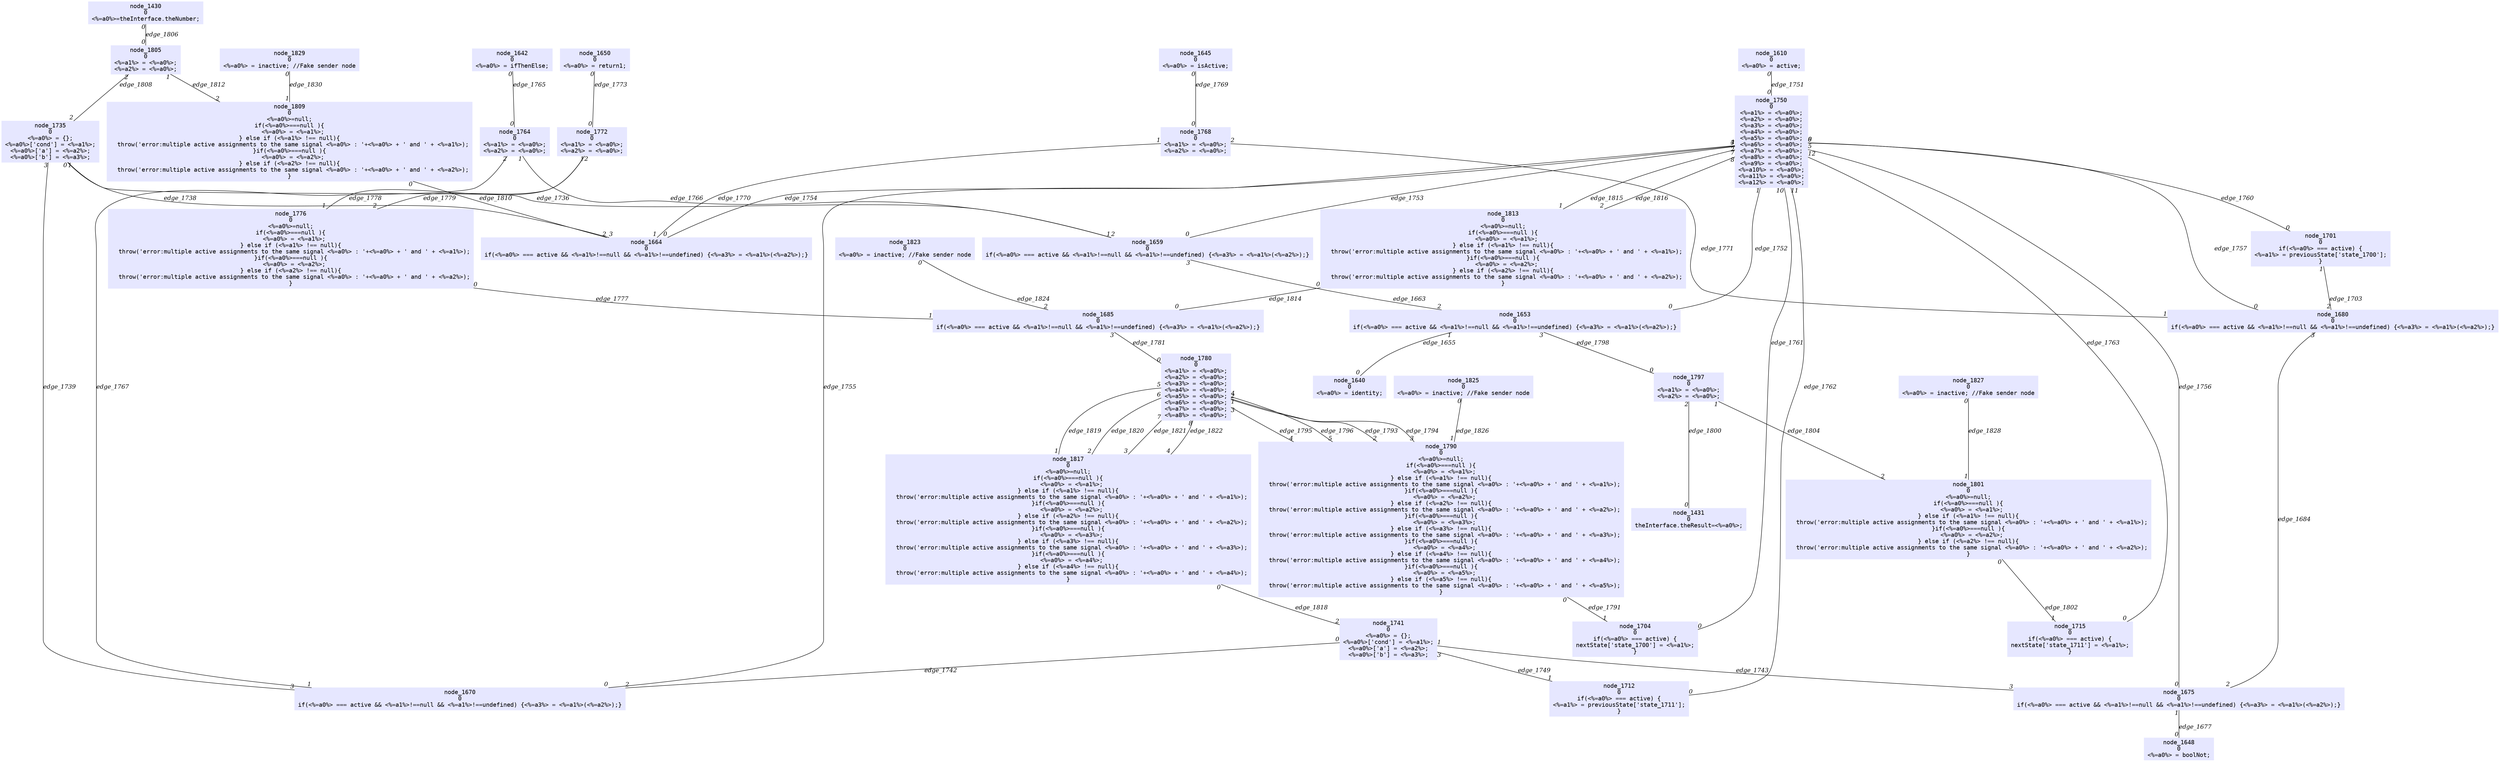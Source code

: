 digraph g{node_1430 [shape=box, style=filled, color="0.66 0.1 1.0", fontname="Courier", label="node_1430
0
<%=a0%>=theInterface.theNumber;
" ]
node_1431 [shape=box, style=filled, color="0.66 0.1 1.0", fontname="Courier", label="node_1431
0
theInterface.theResult=<%=a0%>;
" ]
node_1610 [shape=box, style=filled, color="0.66 0.1 1.0", fontname="Courier", label="node_1610
0
<%=a0%> = active;
" ]
node_1640 [shape=box, style=filled, color="0.66 0.1 1.0", fontname="Courier", label="node_1640
0
<%=a0%> = identity;
" ]
node_1642 [shape=box, style=filled, color="0.66 0.1 1.0", fontname="Courier", label="node_1642
0
<%=a0%> = ifThenElse;
" ]
node_1645 [shape=box, style=filled, color="0.66 0.1 1.0", fontname="Courier", label="node_1645
0
<%=a0%> = isActive;
" ]
node_1648 [shape=box, style=filled, color="0.66 0.1 1.0", fontname="Courier", label="node_1648
0
<%=a0%> = boolNot;
" ]
node_1650 [shape=box, style=filled, color="0.66 0.1 1.0", fontname="Courier", label="node_1650
0
<%=a0%> = return1;
" ]
node_1653 [shape=box, style=filled, color="0.66 0.1 1.0", fontname="Courier", label="node_1653
0
if(<%=a0%> === active && <%=a1%>!==null && <%=a1%>!==undefined) {<%=a3%> = <%=a1%>(<%=a2%>);}
" ]
node_1659 [shape=box, style=filled, color="0.66 0.1 1.0", fontname="Courier", label="node_1659
0
if(<%=a0%> === active && <%=a1%>!==null && <%=a1%>!==undefined) {<%=a3%> = <%=a1%>(<%=a2%>);}
" ]
node_1664 [shape=box, style=filled, color="0.66 0.1 1.0", fontname="Courier", label="node_1664
0
if(<%=a0%> === active && <%=a1%>!==null && <%=a1%>!==undefined) {<%=a3%> = <%=a1%>(<%=a2%>);}
" ]
node_1670 [shape=box, style=filled, color="0.66 0.1 1.0", fontname="Courier", label="node_1670
0
if(<%=a0%> === active && <%=a1%>!==null && <%=a1%>!==undefined) {<%=a3%> = <%=a1%>(<%=a2%>);}
" ]
node_1675 [shape=box, style=filled, color="0.66 0.1 1.0", fontname="Courier", label="node_1675
0
if(<%=a0%> === active && <%=a1%>!==null && <%=a1%>!==undefined) {<%=a3%> = <%=a1%>(<%=a2%>);}
" ]
node_1680 [shape=box, style=filled, color="0.66 0.1 1.0", fontname="Courier", label="node_1680
0
if(<%=a0%> === active && <%=a1%>!==null && <%=a1%>!==undefined) {<%=a3%> = <%=a1%>(<%=a2%>);}
" ]
node_1685 [shape=box, style=filled, color="0.66 0.1 1.0", fontname="Courier", label="node_1685
0
if(<%=a0%> === active && <%=a1%>!==null && <%=a1%>!==undefined) {<%=a3%> = <%=a1%>(<%=a2%>);}
" ]
node_1701 [shape=box, style=filled, color="0.66 0.1 1.0", fontname="Courier", label="node_1701
0
if(<%=a0%> === active) {
<%=a1%> = previousState['state_1700'];
}
" ]
node_1704 [shape=box, style=filled, color="0.66 0.1 1.0", fontname="Courier", label="node_1704
0
if(<%=a0%> === active) {
nextState['state_1700'] = <%=a1%>;
}
" ]
node_1712 [shape=box, style=filled, color="0.66 0.1 1.0", fontname="Courier", label="node_1712
0
if(<%=a0%> === active) {
<%=a1%> = previousState['state_1711'];
}
" ]
node_1715 [shape=box, style=filled, color="0.66 0.1 1.0", fontname="Courier", label="node_1715
0
if(<%=a0%> === active) {
nextState['state_1711'] = <%=a1%>;
}
" ]
node_1735 [shape=box, style=filled, color="0.66 0.1 1.0", fontname="Courier", label="node_1735
0
<%=a0%> = {};
<%=a0%>['cond'] = <%=a1%>;
<%=a0%>['a'] = <%=a2%>;
<%=a0%>['b'] = <%=a3%>;
" ]
node_1741 [shape=box, style=filled, color="0.66 0.1 1.0", fontname="Courier", label="node_1741
0
<%=a0%> = {};
<%=a0%>['cond'] = <%=a1%>;
<%=a0%>['a'] = <%=a2%>;
<%=a0%>['b'] = <%=a3%>;
" ]
node_1750 [shape=box, style=filled, color="0.66 0.1 1.0", fontname="Courier", label="node_1750
0
<%=a1%> = <%=a0%>;
<%=a2%> = <%=a0%>;
<%=a3%> = <%=a0%>;
<%=a4%> = <%=a0%>;
<%=a5%> = <%=a0%>;
<%=a6%> = <%=a0%>;
<%=a7%> = <%=a0%>;
<%=a8%> = <%=a0%>;
<%=a9%> = <%=a0%>;
<%=a10%> = <%=a0%>;
<%=a11%> = <%=a0%>;
<%=a12%> = <%=a0%>;
" ]
node_1764 [shape=box, style=filled, color="0.66 0.1 1.0", fontname="Courier", label="node_1764
0
<%=a1%> = <%=a0%>;
<%=a2%> = <%=a0%>;
" ]
node_1768 [shape=box, style=filled, color="0.66 0.1 1.0", fontname="Courier", label="node_1768
0
<%=a1%> = <%=a0%>;
<%=a2%> = <%=a0%>;
" ]
node_1772 [shape=box, style=filled, color="0.66 0.1 1.0", fontname="Courier", label="node_1772
0
<%=a1%> = <%=a0%>;
<%=a2%> = <%=a0%>;
" ]
node_1776 [shape=box, style=filled, color="0.66 0.1 1.0", fontname="Courier", label="node_1776
0
<%=a0%>=null;
if(<%=a0%>===null ){
  <%=a0%> = <%=a1%>;
} else if (<%=a1%> !== null){
  throw('error:multiple active assignments to the same signal <%=a0%> : '+<%=a0%> + ' and ' + <%=a1%>);
}if(<%=a0%>===null ){
  <%=a0%> = <%=a2%>;
} else if (<%=a2%> !== null){
  throw('error:multiple active assignments to the same signal <%=a0%> : '+<%=a0%> + ' and ' + <%=a2%>);
}" ]
node_1780 [shape=box, style=filled, color="0.66 0.1 1.0", fontname="Courier", label="node_1780
0
<%=a1%> = <%=a0%>;
<%=a2%> = <%=a0%>;
<%=a3%> = <%=a0%>;
<%=a4%> = <%=a0%>;
<%=a5%> = <%=a0%>;
<%=a6%> = <%=a0%>;
<%=a7%> = <%=a0%>;
<%=a8%> = <%=a0%>;
" ]
node_1790 [shape=box, style=filled, color="0.66 0.1 1.0", fontname="Courier", label="node_1790
0
<%=a0%>=null;
if(<%=a0%>===null ){
  <%=a0%> = <%=a1%>;
} else if (<%=a1%> !== null){
  throw('error:multiple active assignments to the same signal <%=a0%> : '+<%=a0%> + ' and ' + <%=a1%>);
}if(<%=a0%>===null ){
  <%=a0%> = <%=a2%>;
} else if (<%=a2%> !== null){
  throw('error:multiple active assignments to the same signal <%=a0%> : '+<%=a0%> + ' and ' + <%=a2%>);
}if(<%=a0%>===null ){
  <%=a0%> = <%=a3%>;
} else if (<%=a3%> !== null){
  throw('error:multiple active assignments to the same signal <%=a0%> : '+<%=a0%> + ' and ' + <%=a3%>);
}if(<%=a0%>===null ){
  <%=a0%> = <%=a4%>;
} else if (<%=a4%> !== null){
  throw('error:multiple active assignments to the same signal <%=a0%> : '+<%=a0%> + ' and ' + <%=a4%>);
}if(<%=a0%>===null ){
  <%=a0%> = <%=a5%>;
} else if (<%=a5%> !== null){
  throw('error:multiple active assignments to the same signal <%=a0%> : '+<%=a0%> + ' and ' + <%=a5%>);
}" ]
node_1797 [shape=box, style=filled, color="0.66 0.1 1.0", fontname="Courier", label="node_1797
0
<%=a1%> = <%=a0%>;
<%=a2%> = <%=a0%>;
" ]
node_1801 [shape=box, style=filled, color="0.66 0.1 1.0", fontname="Courier", label="node_1801
0
<%=a0%>=null;
if(<%=a0%>===null ){
  <%=a0%> = <%=a1%>;
} else if (<%=a1%> !== null){
  throw('error:multiple active assignments to the same signal <%=a0%> : '+<%=a0%> + ' and ' + <%=a1%>);
}if(<%=a0%>===null ){
  <%=a0%> = <%=a2%>;
} else if (<%=a2%> !== null){
  throw('error:multiple active assignments to the same signal <%=a0%> : '+<%=a0%> + ' and ' + <%=a2%>);
}" ]
node_1805 [shape=box, style=filled, color="0.66 0.1 1.0", fontname="Courier", label="node_1805
0
<%=a1%> = <%=a0%>;
<%=a2%> = <%=a0%>;
" ]
node_1809 [shape=box, style=filled, color="0.66 0.1 1.0", fontname="Courier", label="node_1809
0
<%=a0%>=null;
if(<%=a0%>===null ){
  <%=a0%> = <%=a1%>;
} else if (<%=a1%> !== null){
  throw('error:multiple active assignments to the same signal <%=a0%> : '+<%=a0%> + ' and ' + <%=a1%>);
}if(<%=a0%>===null ){
  <%=a0%> = <%=a2%>;
} else if (<%=a2%> !== null){
  throw('error:multiple active assignments to the same signal <%=a0%> : '+<%=a0%> + ' and ' + <%=a2%>);
}" ]
node_1813 [shape=box, style=filled, color="0.66 0.1 1.0", fontname="Courier", label="node_1813
0
<%=a0%>=null;
if(<%=a0%>===null ){
  <%=a0%> = <%=a1%>;
} else if (<%=a1%> !== null){
  throw('error:multiple active assignments to the same signal <%=a0%> : '+<%=a0%> + ' and ' + <%=a1%>);
}if(<%=a0%>===null ){
  <%=a0%> = <%=a2%>;
} else if (<%=a2%> !== null){
  throw('error:multiple active assignments to the same signal <%=a0%> : '+<%=a0%> + ' and ' + <%=a2%>);
}" ]
node_1817 [shape=box, style=filled, color="0.66 0.1 1.0", fontname="Courier", label="node_1817
0
<%=a0%>=null;
if(<%=a0%>===null ){
  <%=a0%> = <%=a1%>;
} else if (<%=a1%> !== null){
  throw('error:multiple active assignments to the same signal <%=a0%> : '+<%=a0%> + ' and ' + <%=a1%>);
}if(<%=a0%>===null ){
  <%=a0%> = <%=a2%>;
} else if (<%=a2%> !== null){
  throw('error:multiple active assignments to the same signal <%=a0%> : '+<%=a0%> + ' and ' + <%=a2%>);
}if(<%=a0%>===null ){
  <%=a0%> = <%=a3%>;
} else if (<%=a3%> !== null){
  throw('error:multiple active assignments to the same signal <%=a0%> : '+<%=a0%> + ' and ' + <%=a3%>);
}if(<%=a0%>===null ){
  <%=a0%> = <%=a4%>;
} else if (<%=a4%> !== null){
  throw('error:multiple active assignments to the same signal <%=a0%> : '+<%=a0%> + ' and ' + <%=a4%>);
}" ]
node_1823 [shape=box, style=filled, color="0.66 0.1 1.0", fontname="Courier", label="node_1823
0
<%=a0%> = inactive; //Fake sender node
" ]
node_1825 [shape=box, style=filled, color="0.66 0.1 1.0", fontname="Courier", label="node_1825
0
<%=a0%> = inactive; //Fake sender node
" ]
node_1827 [shape=box, style=filled, color="0.66 0.1 1.0", fontname="Courier", label="node_1827
0
<%=a0%> = inactive; //Fake sender node
" ]
node_1829 [shape=box, style=filled, color="0.66 0.1 1.0", fontname="Courier", label="node_1829
0
<%=a0%> = inactive; //Fake sender node
" ]
node_1653 -> node_1640 [dir=none, arrowHead=none, fontname="Times-Italic", label="edge_1655",  headlabel="0", taillabel="1" ]
node_1659 -> node_1653 [dir=none, arrowHead=none, fontname="Times-Italic", label="edge_1663",  headlabel="2", taillabel="3" ]
node_1675 -> node_1648 [dir=none, arrowHead=none, fontname="Times-Italic", label="edge_1677",  headlabel="0", taillabel="1" ]
node_1680 -> node_1675 [dir=none, arrowHead=none, fontname="Times-Italic", label="edge_1684",  headlabel="2", taillabel="3" ]
node_1701 -> node_1680 [dir=none, arrowHead=none, fontname="Times-Italic", label="edge_1703",  headlabel="2", taillabel="1" ]
node_1735 -> node_1659 [dir=none, arrowHead=none, fontname="Times-Italic", label="edge_1736",  headlabel="2", taillabel="0" ]
node_1735 -> node_1664 [dir=none, arrowHead=none, fontname="Times-Italic", label="edge_1738",  headlabel="3", taillabel="1" ]
node_1735 -> node_1670 [dir=none, arrowHead=none, fontname="Times-Italic", label="edge_1739",  headlabel="3", taillabel="3" ]
node_1741 -> node_1670 [dir=none, arrowHead=none, fontname="Times-Italic", label="edge_1742",  headlabel="2", taillabel="0" ]
node_1741 -> node_1675 [dir=none, arrowHead=none, fontname="Times-Italic", label="edge_1743",  headlabel="3", taillabel="1" ]
node_1741 -> node_1712 [dir=none, arrowHead=none, fontname="Times-Italic", label="edge_1749",  headlabel="1", taillabel="3" ]
node_1610 -> node_1750 [dir=none, arrowHead=none, fontname="Times-Italic", label="edge_1751",  headlabel="0", taillabel="0" ]
node_1750 -> node_1653 [dir=none, arrowHead=none, fontname="Times-Italic", label="edge_1752",  headlabel="0", taillabel="1" ]
node_1750 -> node_1659 [dir=none, arrowHead=none, fontname="Times-Italic", label="edge_1753",  headlabel="0", taillabel="2" ]
node_1750 -> node_1664 [dir=none, arrowHead=none, fontname="Times-Italic", label="edge_1754",  headlabel="0", taillabel="3" ]
node_1750 -> node_1670 [dir=none, arrowHead=none, fontname="Times-Italic", label="edge_1755",  headlabel="0", taillabel="4" ]
node_1750 -> node_1675 [dir=none, arrowHead=none, fontname="Times-Italic", label="edge_1756",  headlabel="0", taillabel="5" ]
node_1750 -> node_1680 [dir=none, arrowHead=none, fontname="Times-Italic", label="edge_1757",  headlabel="0", taillabel="6" ]
node_1750 -> node_1701 [dir=none, arrowHead=none, fontname="Times-Italic", label="edge_1760",  headlabel="0", taillabel="9" ]
node_1750 -> node_1704 [dir=none, arrowHead=none, fontname="Times-Italic", label="edge_1761",  headlabel="0", taillabel="10" ]
node_1750 -> node_1712 [dir=none, arrowHead=none, fontname="Times-Italic", label="edge_1762",  headlabel="0", taillabel="11" ]
node_1750 -> node_1715 [dir=none, arrowHead=none, fontname="Times-Italic", label="edge_1763",  headlabel="0", taillabel="12" ]
node_1642 -> node_1764 [dir=none, arrowHead=none, fontname="Times-Italic", label="edge_1765",  headlabel="0", taillabel="0" ]
node_1764 -> node_1659 [dir=none, arrowHead=none, fontname="Times-Italic", label="edge_1766",  headlabel="1", taillabel="1" ]
node_1764 -> node_1670 [dir=none, arrowHead=none, fontname="Times-Italic", label="edge_1767",  headlabel="1", taillabel="2" ]
node_1645 -> node_1768 [dir=none, arrowHead=none, fontname="Times-Italic", label="edge_1769",  headlabel="0", taillabel="0" ]
node_1768 -> node_1664 [dir=none, arrowHead=none, fontname="Times-Italic", label="edge_1770",  headlabel="1", taillabel="1" ]
node_1768 -> node_1680 [dir=none, arrowHead=none, fontname="Times-Italic", label="edge_1771",  headlabel="1", taillabel="2" ]
node_1650 -> node_1772 [dir=none, arrowHead=none, fontname="Times-Italic", label="edge_1773",  headlabel="0", taillabel="0" ]
node_1776 -> node_1685 [dir=none, arrowHead=none, fontname="Times-Italic", label="edge_1777",  headlabel="1", taillabel="0" ]
node_1772 -> node_1776 [dir=none, arrowHead=none, fontname="Times-Italic", label="edge_1778",  headlabel="1", taillabel="1" ]
node_1772 -> node_1776 [dir=none, arrowHead=none, fontname="Times-Italic", label="edge_1779",  headlabel="2", taillabel="2" ]
node_1685 -> node_1780 [dir=none, arrowHead=none, fontname="Times-Italic", label="edge_1781",  headlabel="0", taillabel="3" ]
node_1790 -> node_1704 [dir=none, arrowHead=none, fontname="Times-Italic", label="edge_1791",  headlabel="1", taillabel="0" ]
node_1780 -> node_1790 [dir=none, arrowHead=none, fontname="Times-Italic", label="edge_1793",  headlabel="2", taillabel="1" ]
node_1780 -> node_1790 [dir=none, arrowHead=none, fontname="Times-Italic", label="edge_1794",  headlabel="3", taillabel="2" ]
node_1780 -> node_1790 [dir=none, arrowHead=none, fontname="Times-Italic", label="edge_1795",  headlabel="4", taillabel="3" ]
node_1780 -> node_1790 [dir=none, arrowHead=none, fontname="Times-Italic", label="edge_1796",  headlabel="5", taillabel="4" ]
node_1653 -> node_1797 [dir=none, arrowHead=none, fontname="Times-Italic", label="edge_1798",  headlabel="0", taillabel="3" ]
node_1797 -> node_1431 [dir=none, arrowHead=none, fontname="Times-Italic", label="edge_1800",  headlabel="0", taillabel="2" ]
node_1801 -> node_1715 [dir=none, arrowHead=none, fontname="Times-Italic", label="edge_1802",  headlabel="1", taillabel="0" ]
node_1797 -> node_1801 [dir=none, arrowHead=none, fontname="Times-Italic", label="edge_1804",  headlabel="2", taillabel="1" ]
node_1430 -> node_1805 [dir=none, arrowHead=none, fontname="Times-Italic", label="edge_1806",  headlabel="0", taillabel="0" ]
node_1805 -> node_1735 [dir=none, arrowHead=none, fontname="Times-Italic", label="edge_1808",  headlabel="2", taillabel="2" ]
node_1809 -> node_1664 [dir=none, arrowHead=none, fontname="Times-Italic", label="edge_1810",  headlabel="2", taillabel="0" ]
node_1805 -> node_1809 [dir=none, arrowHead=none, fontname="Times-Italic", label="edge_1812",  headlabel="2", taillabel="1" ]
node_1813 -> node_1685 [dir=none, arrowHead=none, fontname="Times-Italic", label="edge_1814",  headlabel="0", taillabel="0" ]
node_1750 -> node_1813 [dir=none, arrowHead=none, fontname="Times-Italic", label="edge_1815",  headlabel="1", taillabel="7" ]
node_1750 -> node_1813 [dir=none, arrowHead=none, fontname="Times-Italic", label="edge_1816",  headlabel="2", taillabel="8" ]
node_1817 -> node_1741 [dir=none, arrowHead=none, fontname="Times-Italic", label="edge_1818",  headlabel="2", taillabel="0" ]
node_1780 -> node_1817 [dir=none, arrowHead=none, fontname="Times-Italic", label="edge_1819",  headlabel="1", taillabel="5" ]
node_1780 -> node_1817 [dir=none, arrowHead=none, fontname="Times-Italic", label="edge_1820",  headlabel="2", taillabel="6" ]
node_1780 -> node_1817 [dir=none, arrowHead=none, fontname="Times-Italic", label="edge_1821",  headlabel="3", taillabel="7" ]
node_1780 -> node_1817 [dir=none, arrowHead=none, fontname="Times-Italic", label="edge_1822",  headlabel="4", taillabel="8" ]
node_1823 -> node_1685 [dir=none, arrowHead=none, fontname="Times-Italic", label="edge_1824",  headlabel="2", taillabel="0" ]
node_1825 -> node_1790 [dir=none, arrowHead=none, fontname="Times-Italic", label="edge_1826",  headlabel="1", taillabel="0" ]
node_1827 -> node_1801 [dir=none, arrowHead=none, fontname="Times-Italic", label="edge_1828",  headlabel="1", taillabel="0" ]
node_1829 -> node_1809 [dir=none, arrowHead=none, fontname="Times-Italic", label="edge_1830",  headlabel="1", taillabel="0" ]
}